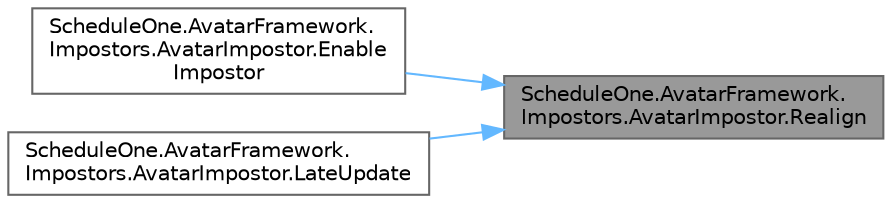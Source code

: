 digraph "ScheduleOne.AvatarFramework.Impostors.AvatarImpostor.Realign"
{
 // LATEX_PDF_SIZE
  bgcolor="transparent";
  edge [fontname=Helvetica,fontsize=10,labelfontname=Helvetica,labelfontsize=10];
  node [fontname=Helvetica,fontsize=10,shape=box,height=0.2,width=0.4];
  rankdir="RL";
  Node1 [id="Node000001",label="ScheduleOne.AvatarFramework.\lImpostors.AvatarImpostor.Realign",height=0.2,width=0.4,color="gray40", fillcolor="grey60", style="filled", fontcolor="black",tooltip=" "];
  Node1 -> Node2 [id="edge1_Node000001_Node000002",dir="back",color="steelblue1",style="solid",tooltip=" "];
  Node2 [id="Node000002",label="ScheduleOne.AvatarFramework.\lImpostors.AvatarImpostor.Enable\lImpostor",height=0.2,width=0.4,color="grey40", fillcolor="white", style="filled",URL="$class_schedule_one_1_1_avatar_framework_1_1_impostors_1_1_avatar_impostor.html#ae648dedfb2380ef9bb394d1f2cd79276",tooltip=" "];
  Node1 -> Node3 [id="edge2_Node000001_Node000003",dir="back",color="steelblue1",style="solid",tooltip=" "];
  Node3 [id="Node000003",label="ScheduleOne.AvatarFramework.\lImpostors.AvatarImpostor.LateUpdate",height=0.2,width=0.4,color="grey40", fillcolor="white", style="filled",URL="$class_schedule_one_1_1_avatar_framework_1_1_impostors_1_1_avatar_impostor.html#ad2b3564655e5309401f016d10358db9c",tooltip=" "];
}
